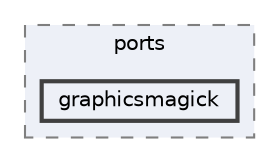digraph "external/reflect-cpp/vcpkg/ports/graphicsmagick"
{
 // LATEX_PDF_SIZE
  bgcolor="transparent";
  edge [fontname=Helvetica,fontsize=10,labelfontname=Helvetica,labelfontsize=10];
  node [fontname=Helvetica,fontsize=10,shape=box,height=0.2,width=0.4];
  compound=true
  subgraph clusterdir_df60b2f324da79eef08d334ef7853e86 {
    graph [ bgcolor="#edf0f7", pencolor="grey50", label="ports", fontname=Helvetica,fontsize=10 style="filled,dashed", URL="dir_df60b2f324da79eef08d334ef7853e86.html",tooltip=""]
  dir_4d197cc3390b2b7c39d90b8f641587af [label="graphicsmagick", fillcolor="#edf0f7", color="grey25", style="filled,bold", URL="dir_4d197cc3390b2b7c39d90b8f641587af.html",tooltip=""];
  }
}
